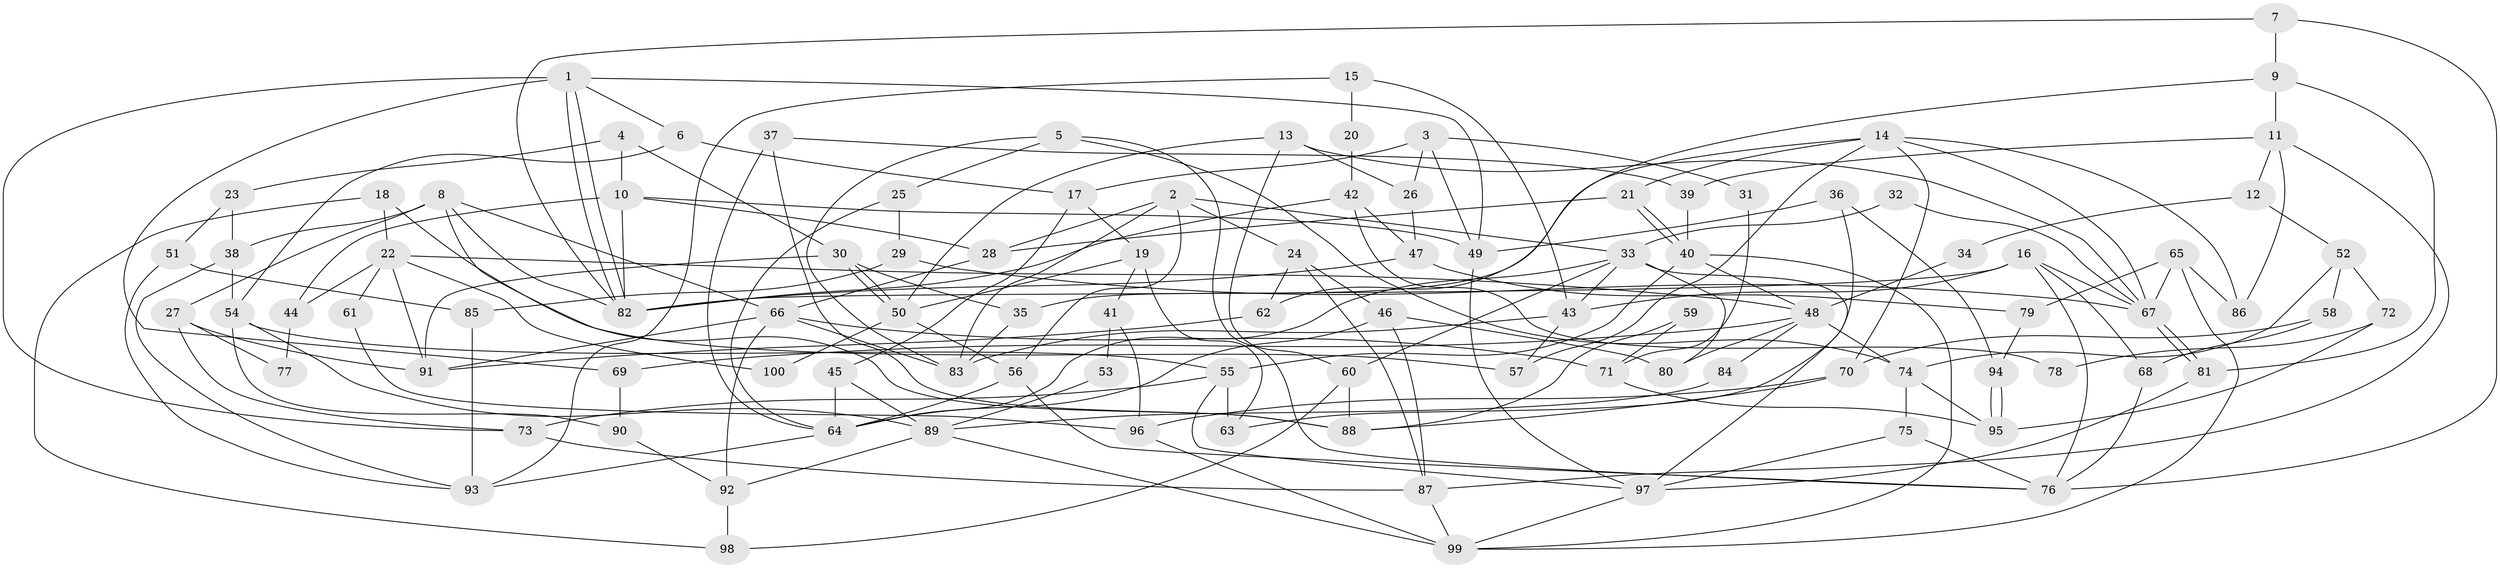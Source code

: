 // Generated by graph-tools (version 1.1) at 2025/26/03/09/25 03:26:15]
// undirected, 100 vertices, 200 edges
graph export_dot {
graph [start="1"]
  node [color=gray90,style=filled];
  1;
  2;
  3;
  4;
  5;
  6;
  7;
  8;
  9;
  10;
  11;
  12;
  13;
  14;
  15;
  16;
  17;
  18;
  19;
  20;
  21;
  22;
  23;
  24;
  25;
  26;
  27;
  28;
  29;
  30;
  31;
  32;
  33;
  34;
  35;
  36;
  37;
  38;
  39;
  40;
  41;
  42;
  43;
  44;
  45;
  46;
  47;
  48;
  49;
  50;
  51;
  52;
  53;
  54;
  55;
  56;
  57;
  58;
  59;
  60;
  61;
  62;
  63;
  64;
  65;
  66;
  67;
  68;
  69;
  70;
  71;
  72;
  73;
  74;
  75;
  76;
  77;
  78;
  79;
  80;
  81;
  82;
  83;
  84;
  85;
  86;
  87;
  88;
  89;
  90;
  91;
  92;
  93;
  94;
  95;
  96;
  97;
  98;
  99;
  100;
  1 -- 73;
  1 -- 82;
  1 -- 82;
  1 -- 6;
  1 -- 49;
  1 -- 69;
  2 -- 33;
  2 -- 28;
  2 -- 24;
  2 -- 56;
  2 -- 83;
  3 -- 17;
  3 -- 49;
  3 -- 26;
  3 -- 31;
  4 -- 10;
  4 -- 30;
  4 -- 23;
  5 -- 83;
  5 -- 76;
  5 -- 25;
  5 -- 74;
  6 -- 54;
  6 -- 17;
  7 -- 76;
  7 -- 82;
  7 -- 9;
  8 -- 66;
  8 -- 82;
  8 -- 27;
  8 -- 38;
  8 -- 88;
  9 -- 81;
  9 -- 11;
  9 -- 62;
  10 -- 49;
  10 -- 82;
  10 -- 28;
  10 -- 44;
  11 -- 39;
  11 -- 12;
  11 -- 86;
  11 -- 87;
  12 -- 52;
  12 -- 34;
  13 -- 50;
  13 -- 67;
  13 -- 26;
  13 -- 60;
  14 -- 21;
  14 -- 57;
  14 -- 35;
  14 -- 67;
  14 -- 70;
  14 -- 86;
  15 -- 93;
  15 -- 43;
  15 -- 20;
  16 -- 67;
  16 -- 43;
  16 -- 68;
  16 -- 76;
  16 -- 82;
  17 -- 45;
  17 -- 19;
  18 -- 22;
  18 -- 98;
  18 -- 57;
  19 -- 50;
  19 -- 41;
  19 -- 63;
  20 -- 42;
  21 -- 40;
  21 -- 40;
  21 -- 28;
  22 -- 91;
  22 -- 48;
  22 -- 44;
  22 -- 61;
  22 -- 100;
  23 -- 51;
  23 -- 38;
  24 -- 87;
  24 -- 46;
  24 -- 62;
  25 -- 64;
  25 -- 29;
  26 -- 47;
  27 -- 73;
  27 -- 77;
  27 -- 91;
  28 -- 66;
  29 -- 67;
  29 -- 85;
  30 -- 91;
  30 -- 50;
  30 -- 50;
  30 -- 35;
  31 -- 71;
  32 -- 33;
  32 -- 67;
  33 -- 97;
  33 -- 80;
  33 -- 43;
  33 -- 60;
  33 -- 64;
  34 -- 48;
  35 -- 83;
  36 -- 49;
  36 -- 94;
  36 -- 63;
  37 -- 88;
  37 -- 64;
  37 -- 39;
  38 -- 54;
  38 -- 93;
  39 -- 40;
  40 -- 55;
  40 -- 48;
  40 -- 99;
  41 -- 96;
  41 -- 53;
  42 -- 47;
  42 -- 82;
  42 -- 78;
  43 -- 83;
  43 -- 57;
  44 -- 77;
  45 -- 64;
  45 -- 89;
  46 -- 87;
  46 -- 64;
  46 -- 80;
  47 -- 82;
  47 -- 79;
  48 -- 69;
  48 -- 74;
  48 -- 80;
  48 -- 84;
  49 -- 97;
  50 -- 56;
  50 -- 100;
  51 -- 85;
  51 -- 93;
  52 -- 58;
  52 -- 74;
  52 -- 72;
  53 -- 89;
  54 -- 55;
  54 -- 89;
  54 -- 90;
  55 -- 63;
  55 -- 97;
  55 -- 73;
  56 -- 64;
  56 -- 76;
  58 -- 70;
  58 -- 68;
  59 -- 88;
  59 -- 71;
  60 -- 88;
  60 -- 98;
  61 -- 96;
  62 -- 91;
  64 -- 93;
  65 -- 86;
  65 -- 67;
  65 -- 79;
  65 -- 99;
  66 -- 83;
  66 -- 91;
  66 -- 71;
  66 -- 92;
  67 -- 81;
  67 -- 81;
  68 -- 76;
  69 -- 90;
  70 -- 88;
  70 -- 96;
  71 -- 95;
  72 -- 95;
  72 -- 78;
  73 -- 87;
  74 -- 75;
  74 -- 95;
  75 -- 76;
  75 -- 97;
  79 -- 94;
  81 -- 97;
  84 -- 89;
  85 -- 93;
  87 -- 99;
  89 -- 99;
  89 -- 92;
  90 -- 92;
  92 -- 98;
  94 -- 95;
  94 -- 95;
  96 -- 99;
  97 -- 99;
}
